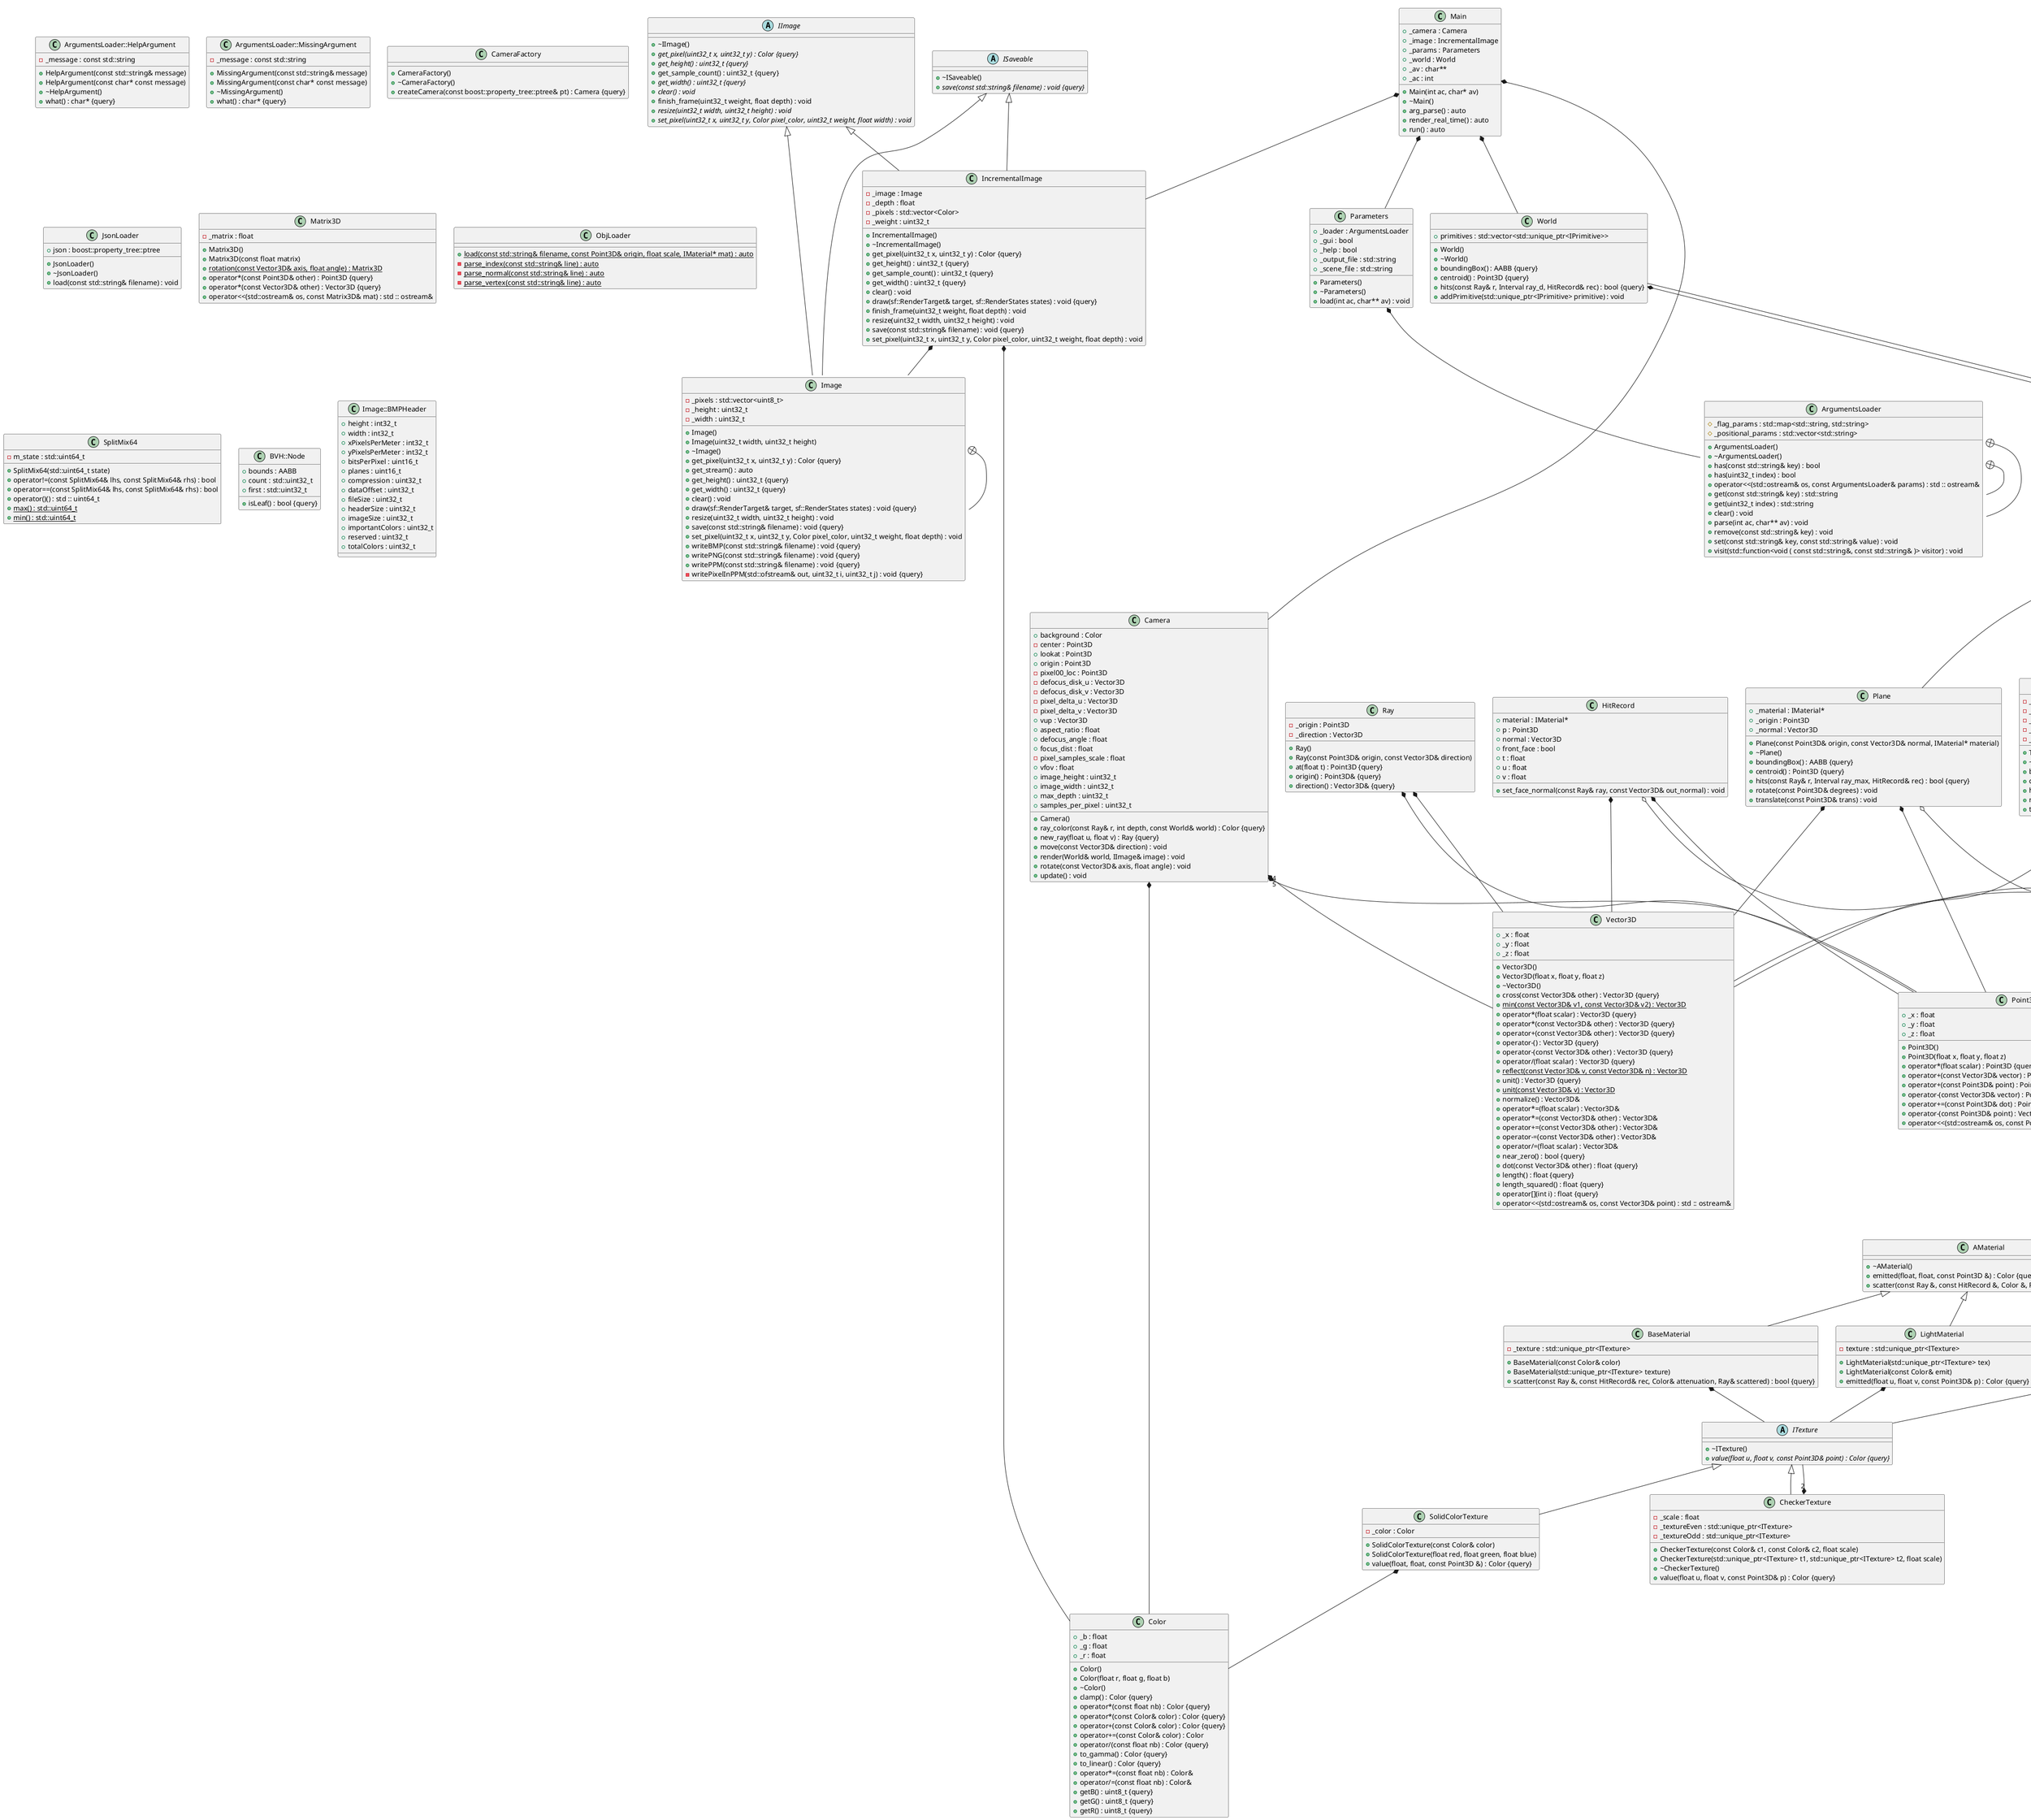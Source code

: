 @startuml





/' Objects '/

class AABB {
	+AABB()
	+AABB(const Interval& x, const Interval& y, const Interval& z)
	+AABB(const Point3D& min, const Point3D& max)
	+~AABB()
	+centroid() : Point3D {query}
	+m_max : Point3D
	+m_min : Point3D
	+hits(const Ray& ray, HitRecord& hitrec) : bool {query}
	+area() : float
	+grow(Point3D p) : void
}


class AMaterial {
	+~AMaterial()
	+emitted(float, float, const Point3D &) : Color {query}
	+scatter(const Ray &, const HitRecord &, Color &, Ray &) : bool {query}
}


class ArgumentsLoader {
	+ArgumentsLoader()
	+~ArgumentsLoader()
	+has(const std::string& key) : bool
	+has(uint32_t index) : bool
	+operator<<(std::ostream& os, const ArgumentsLoader& params) : std :: ostream&
	#_flag_params : std::map<std::string, std::string>
	+get(const std::string& key) : std::string
	+get(uint32_t index) : std::string
	#_positional_params : std::vector<std::string>
	+clear() : void
	+parse(int ac, char** av) : void
	+remove(const std::string& key) : void
	+set(const std::string& key, const std::string& value) : void
	+visit(std::function<void ( const std::string&, const std::string& )> visitor) : void
}


class ArgumentsLoader::HelpArgument {
	+HelpArgument(const std::string& message)
	+HelpArgument(const char* const message)
	+~HelpArgument()
	+what() : char* {query}
	-_message : const std::string
}


class ArgumentsLoader::MissingArgument {
	+MissingArgument(const std::string& message)
	+MissingArgument(const char* const message)
	+~MissingArgument()
	+what() : char* {query}
	-_message : const std::string
}


abstract class BVH {
	+BVH()
	+~BVH()
	+boundingBox() : AABB {query}
	+centroid() : Point3D {query}
	+{abstract} get_triangles() : auto {query}
	+hits(const Ray& r, Interval ray_d, HitRecord& rec) : bool {query}
	+hits_bvh(const Ray& r, Interval ray_d, HitRecord& rec, std::uint32_t node_index) : bool {query}
	-root_node_index : std::uint32_t
	-root_node_index : std::uint32_t
	-root_node_index : std::uint32_t
	-bvh_nodes : std::vector<BVH::Node>
	-prim_indices : std::vector<std::uint32_t>
	+build() : void
	+subdivide(std::uint32_t node_index) : void
	+update_bounds(std::uint32_t node_index) : void
}


class BaseMaterial {
	+BaseMaterial(const Color& color)
	+BaseMaterial(std::unique_ptr<ITexture> texture)
	+scatter(const Ray &, const HitRecord& rec, Color& attenuation, Ray& scattered) : bool {query}
	-_texture : std::unique_ptr<ITexture>
}


class Camera {
	+Camera()
	+background : Color
	+ray_color(const Ray& r, int depth, const World& world) : Color {query}
	-center : Point3D
	+lookat : Point3D
	+origin : Point3D
	-pixel00_loc : Point3D
	+new_ray(float u, float v) : Ray {query}
	-defocus_disk_u : Vector3D
	-defocus_disk_v : Vector3D
	-pixel_delta_u : Vector3D
	-pixel_delta_v : Vector3D
	+vup : Vector3D
	+aspect_ratio : float
	+defocus_angle : float
	+focus_dist : float
	-pixel_samples_scale : float
	+vfov : float
	+image_height : uint32_t
	+image_width : uint32_t
	+max_depth : uint32_t
	+samples_per_pixel : uint32_t
	+move(const Vector3D& direction) : void
	+render(World& world, IImage& image) : void
	+rotate(const Vector3D& axis, float angle) : void
	+update() : void
}


class CameraFactory {
	+CameraFactory()
	+~CameraFactory()
	+createCamera(const boost::property_tree::ptree& pt) : Camera {query}
}


class CheckerTexture {
	+CheckerTexture(const Color& c1, const Color& c2, float scale)
	+CheckerTexture(std::unique_ptr<ITexture> t1, std::unique_ptr<ITexture> t2, float scale)
	+~CheckerTexture()
	+value(float u, float v, const Point3D& p) : Color {query}
	-_scale : float
	-_textureEven : std::unique_ptr<ITexture>
	-_textureOdd : std::unique_ptr<ITexture>
}


class Color {
	+Color()
	+Color(float r, float g, float b)
	+~Color()
	+clamp() : Color {query}
	+operator*(const float nb) : Color {query}
	+operator*(const Color& color) : Color {query}
	+operator+(const Color& color) : Color {query}
	+operator+=(const Color& color) : Color
	+operator/(const float nb) : Color {query}
	+to_gamma() : Color {query}
	+to_linear() : Color {query}
	+operator*=(const float nb) : Color&
	+operator/=(const float nb) : Color&
	+_b : float
	+_g : float
	+_r : float
	+getB() : uint8_t {query}
	+getG() : uint8_t {query}
	+getR() : uint8_t {query}
}


class ColorFactory {
	+ColorFactory()
	+~ColorFactory()
	+createColor(const boost::property_tree::ptree& pt) : Color {query}
}


class HitRecord {
	+material : IMaterial*
	+p : Point3D
	+normal : Vector3D
	+front_face : bool
	+t : float
	+u : float
	+v : float
	+set_face_normal(const Ray& ray, const Vector3D& out_normal) : void
}


abstract class IImage {
	+~IImage()
	+{abstract} get_pixel(uint32_t x, uint32_t y) : Color {query}
	+{abstract} get_height() : uint32_t {query}
	+get_sample_count() : uint32_t {query}
	+{abstract} get_width() : uint32_t {query}
	+{abstract} clear() : void
	+finish_frame(uint32_t weight, float depth) : void
	+{abstract} resize(uint32_t width, uint32_t height) : void
	+{abstract} set_pixel(uint32_t x, uint32_t y, Color pixel_color, uint32_t weight, float width) : void
}


abstract class IMaterial {
	+~IMaterial()
	+{abstract} emitted(float u, float v, const Point3D& point) : Color {query}
	+{abstract} scatter(const Ray& r_in, const HitRecord& rec, Color& attenuation, Ray& scattered) : bool {query}
}


abstract class IPrimitive {
	+~IPrimitive()
	+{abstract} boundingBox() : AABB {query}
	+{abstract} centroid() : Point3D {query}
	+{abstract} hits(const Ray& r, Interval ray_max, HitRecord& rec) : bool {query}
}


abstract class ISaveable {
	+~ISaveable()
	+{abstract} save(const std::string& filename) : void {query}
}


abstract class ITexture {
	+~ITexture()
	+{abstract} value(float u, float v, const Point3D& point) : Color {query}
}


class Image {
	+Image()
	+Image(uint32_t width, uint32_t height)
	+~Image()
	+get_pixel(uint32_t x, uint32_t y) : Color {query}
	+get_stream() : auto
	-_pixels : std::vector<uint8_t>
	-_height : uint32_t
	-_width : uint32_t
	+get_height() : uint32_t {query}
	+get_width() : uint32_t {query}
	+clear() : void
	+draw(sf::RenderTarget& target, sf::RenderStates states) : void {query}
	+resize(uint32_t width, uint32_t height) : void
	+save(const std::string& filename) : void {query}
	+set_pixel(uint32_t x, uint32_t y, Color pixel_color, uint32_t weight, float depth) : void
	+writeBMP(const std::string& filename) : void {query}
	+writePNG(const std::string& filename) : void {query}
	+writePPM(const std::string& filename) : void {query}
	-writePixelInPPM(std::ofstream& out, uint32_t i, uint32_t j) : void {query}
}


class IncrementalImage {
	+IncrementalImage()
	+~IncrementalImage()
	+get_pixel(uint32_t x, uint32_t y) : Color {query}
	-_image : Image
	-_depth : float
	-_pixels : std::vector<Color>
	-_weight : uint32_t
	+get_height() : uint32_t {query}
	+get_sample_count() : uint32_t {query}
	+get_width() : uint32_t {query}
	+clear() : void
	+draw(sf::RenderTarget& target, sf::RenderStates states) : void {query}
	+finish_frame(uint32_t weight, float depth) : void
	+resize(uint32_t width, uint32_t height) : void
	+save(const std::string& filename) : void {query}
	+set_pixel(uint32_t x, uint32_t y, Color pixel_color, uint32_t weight, float depth) : void
}


class Interval {
	+Interval()
	+Interval(float min_, float max_)
	+Interval(const Interval& a, const Interval& b)
	+expand(float delta) : Interval {query}
	+contains(float x) : bool {query}
	+surrounds(float x) : bool {query}
	+clamp(float x) : float {query}
	+max : float
	+min : float
	+size() : float {query}
	+{static} empty : static const Interval
	+{static} universe : static const Interval
}


class JsonLoader {
	+JsonLoader()
	+~JsonLoader()
	+json : boost::property_tree::ptree
	+load(const std::string& filename) : void
}


class LightMaterial {
	+LightMaterial(std::unique_ptr<ITexture> tex)
	+LightMaterial(const Color& emit)
	+emitted(float u, float v, const Point3D& p) : Color {query}
	-texture : std::unique_ptr<ITexture>
}


class Main {
	+Main(int ac, char* av)
	+~Main()
	+_camera : Camera
	+_image : IncrementalImage
	+_params : Parameters
	+_world : World
	+arg_parse() : auto
	+render_real_time() : auto
	+run() : auto
	+_av : char**
	+_ac : int
}


class MaterialFactory {
	+MaterialFactory()
	+~MaterialFactory()
	+createMaterial(const boost::property_tree::ptree& pt) : IMaterial* {query}
}


class Matrix3D {
	+Matrix3D()
	+Matrix3D(const float matrix)
	+{static} rotation(const Vector3D& axis, float angle) : Matrix3D
	+operator*(const Point3D& other) : Point3D {query}
	+operator*(const Vector3D& other) : Vector3D {query}
	-_matrix : float
	+operator<<(std::ostream& os, const Matrix3D& mat) : std :: ostream&
}


class MetalMaterial {
	+MetalMaterial(std::unique_ptr<ITexture> tex, float fuzz)
	+MetalMaterial(const Color& color, float fuzz)
	+scatter(const Ray& r_in, const HitRecord& rec, Color& attenuation, Ray& scattered) : bool {query}
	-_fuzz : float
	-_texture : std::unique_ptr<ITexture>
}


class ObjFactory {
	+ObjFactory()
	+~ObjFactory()
	+createObj(const boost::property_tree::ptree& pt) : std::unique_ptr<Object> {query}
}


class ObjLoader {
	+{static} load(const std::string& filename, const Point3D& origin, float scale, IMaterial* mat) : auto
	-{static} parse_index(const std::string& line) : auto
	-{static} parse_normal(const std::string& line) : auto
	-{static} parse_vertex(const std::string& line) : auto
}


class Object {
	+Object(const Point3D& origin, float scale, IMaterial* mat)
	+~Object()
	+boundingBox() : AABB {query}
	#_material : IMaterial*
	#_origin : Point3D
	+centroid() : Point3D {query}
	+get_triangles() : auto {query}
	+hits(const Ray& ray, Interval ray_d, HitRecord& hitrec) : bool {query}
	#_scale : float
	#triangles : std::vector<std::unique_ptr<IPrimitive>>
	+addTriangle(std::array<Point3D, 3> vertices, std::array<Vector3D, 3> normals) : void
	+addTriangle(std::unique_ptr<TriangleObj> triangle) : void
}


class Parameters {
	+Parameters()
	+~Parameters()
	+_loader : ArgumentsLoader
	+_gui : bool
	+_help : bool
	+_output_file : std::string
	+_scene_file : std::string
	+load(int ac, char** av) : void
}


class Plane {
	+Plane(const Point3D& origin, const Vector3D& normal, IMaterial* material)
	+~Plane()
	+boundingBox() : AABB {query}
	+_material : IMaterial*
	+_origin : Point3D
	+centroid() : Point3D {query}
	+_normal : Vector3D
	+hits(const Ray& r, Interval ray_max, HitRecord& rec) : bool {query}
	+rotate(const Point3D& degrees) : void
	+translate(const Point3D& trans) : void
}


class PlaneFactory {
	+PlaneFactory()
	+~PlaneFactory()
	+createPlane(const boost::property_tree::ptree& pt) : std::unique_ptr<Plane> {query}
}


class Point3D {
	+Point3D()
	+Point3D(float x, float y, float z)
	+operator*(float scalar) : Point3D {query}
	+operator+(const Vector3D& vector) : Point3D {query}
	+operator+(const Point3D& point) : Point3D {query}
	+operator-(const Vector3D& vector) : Point3D {query}
	+operator+=(const Point3D& dot) : Point3D&
	+operator-(const Point3D& point) : Vector3D {query}
	+_x : float
	+_y : float
	+_z : float
	+operator<<(std::ostream& os, const Point3D& point) : std :: ostream&
}


class Point3DFactory {
	+Point3DFactory()
	+~Point3DFactory()
	+createPoint3D(const boost::property_tree::ptree& pt) : Point3D {query}
}


class Random {
	+{static} gen_vec(float min, float max) : Vector3D
	+{static} gen_vec() : Vector3D
	+{static} unit_sphere() : Vector3D
	+{static} unit_vector() : Vector3D
	+{static} gen_int() : auto
	+{static} gen_float(float min, float max) : float
	+{static} gen_float() : float
	-{static} s_RNG : static thread_local Xoshiro128Plus
}


class Ray {
	+Ray()
	+Ray(const Point3D& origin, const Vector3D& direction)
	-_origin : Point3D
	+at(float t) : Point3D {query}
	+origin() : Point3D& {query}
	-_direction : Vector3D
	+direction() : Vector3D& {query}
}


class SolidColorTexture {
	+SolidColorTexture(const Color& color)
	+SolidColorTexture(float red, float green, float blue)
	-_color : Color
	+value(float, float, const Point3D &) : Color {query}
}


class Sphere {
	+Sphere(const Point3D& center, float radius, IMaterial* mat)
	+~Sphere()
	+boundingBox() : AABB {query}
	-material : IMaterial*
	+centroid() : Point3D {query}
	-origin : Point3D
	+hits(const Ray& ray, Interval ray_d, HitRecord& hitrec) : bool {query}
	-_radius : float
	+get_sphere_uv(const Vector3D& p, float& u, float& v) : void {query}
	+translate(const Point3D& trans) : void
}


class SphereFactory {
	+SphereFactory()
	+~SphereFactory()
	+createSphere(const boost::property_tree::ptree& pt) : std::unique_ptr<Sphere> {query}
}


class SplitMix64 {
	+SplitMix64(std::uint64_t state)
	+operator!=(const SplitMix64& lhs, const SplitMix64& rhs) : bool
	+operator==(const SplitMix64& lhs, const SplitMix64& rhs) : bool
	+operator()() : std :: uint64_t
	-m_state : std::uint64_t
	+{static} max() : std::uint64_t
	+{static} min() : std::uint64_t
}


class TextureFactory {
	+TextureFactory()
	+~TextureFactory()
	+createCheckerTexture(const boost::property_tree::ptree& pt) : std::unique_ptr<ITexture> {query}
	+createColorTexture(const boost::property_tree::ptree& pt) : std::unique_ptr<ITexture> {query}
	+createTexture(const boost::property_tree::ptree& pt) : std::unique_ptr<ITexture> {query}
}


class Triangle {
	+Triangle(const Point3D& v0, const Point3D& v1, const Point3D& v2, IMaterial* mat)
	+~Triangle()
	+boundingBox() : AABB {query}
	-_material : IMaterial*
	-_v0 : Point3D
	-_v1 : Point3D
	-_v2 : Point3D
	+centroid() : Point3D {query}
	-_normal : Vector3D
	+hits(const Ray& ray, Interval ray_d, HitRecord& hitrec) : bool {query}
	+rotate(const Point3D& degrees) : void
	+translate(const Point3D& trans) : void
}


class TriangleFactory {
	+TriangleFactory()
	+~TriangleFactory()
	+createTriangle(const boost::property_tree::ptree& pt) : std::unique_ptr<Triangle> {query}
}


class TriangleObj {
	+TriangleObj(const Point3D& v0, const Point3D& v1, const Point3D& v2, const Vector3D& n0, const Vector3D& n1, const Vector3D& n2, IMaterial* mat)
	+TriangleObj(std::array<Point3D, 3> vertices, std::array<Vector3D, 3> normals, IMaterial* mat)
	+~TriangleObj()
	+boundingBox() : AABB {query}
	-_material : IMaterial*
	+centroid() : Point3D {query}
	+hits(const Ray& ray, Interval ray_d, HitRecord& hitrec) : bool {query}
	-_vertices : std::array<Point3D, 3>
	-_normals : std::array<Vector3D, 3>
}


class Vector3D {
	+Vector3D()
	+Vector3D(float x, float y, float z)
	+~Vector3D()
	+cross(const Vector3D& other) : Vector3D {query}
	+{static} min(const Vector3D& v1, const Vector3D& v2) : Vector3D
	+operator*(float scalar) : Vector3D {query}
	+operator*(const Vector3D& other) : Vector3D {query}
	+operator+(const Vector3D& other) : Vector3D {query}
	+operator-() : Vector3D {query}
	+operator-(const Vector3D& other) : Vector3D {query}
	+operator/(float scalar) : Vector3D {query}
	+{static} reflect(const Vector3D& v, const Vector3D& n) : Vector3D
	+unit() : Vector3D {query}
	+{static} unit(const Vector3D& v) : Vector3D
	+normalize() : Vector3D&
	+operator*=(float scalar) : Vector3D&
	+operator*=(const Vector3D& other) : Vector3D&
	+operator+=(const Vector3D& other) : Vector3D&
	+operator-=(const Vector3D& other) : Vector3D&
	+operator/=(float scalar) : Vector3D&
	+near_zero() : bool {query}
	+_x : float
	+_y : float
	+_z : float
	+dot(const Vector3D& other) : float {query}
	+length() : float {query}
	+length_squared() : float {query}
	+operator[](int i) : float {query}
	+operator<<(std::ostream& os, const Vector3D& point) : std :: ostream&
}


class Vector3DFactory {
	+Vector3DFactory()
	+~Vector3DFactory()
	+createVector3D(const boost::property_tree::ptree& pt) : Vector3D {query}
}


class World {
	+World()
	+~World()
	+boundingBox() : AABB {query}
	+centroid() : Point3D {query}
	+hits(const Ray& r, Interval ray_d, HitRecord& rec) : bool {query}
	+primitives : std::vector<std::unique_ptr<IPrimitive>>
	+addPrimitive(std::unique_ptr<IPrimitive> primitive) : void
}


class WorldCreator {
	+WorldCreator()
	+~WorldCreator()
	+createWorld(World& world, const boost::property_tree::ptree& pt) : void {query}
}


class Xoshiro128Plus {
	+Xoshiro128Plus(std::uint64_t seed)
	-m_state : array<std::uint32_t, 4>
	+operator!=(const Xoshiro128Plus& lhs, const Xoshiro128Plus& rhs) : bool
	+operator==(const Xoshiro128Plus& lhs, const Xoshiro128Plus& rhs) : bool
	+operator()() : std :: uint32_t
	+{static} max() : std::uint32_t
	+{static} min() : std::uint32_t
	+{static} rotl(const std::uint32_t x, const int s) : std::uint32_t
	+jump() : void
	+longJump() : void
}


class BVH::Node {
	+bounds : AABB
	+isLeaf() : bool {query}
	+count : std::uint32_t
	+first : std::uint32_t
}


class Image::BMPHeader {
	+height : int32_t
	+width : int32_t
	+xPixelsPerMeter : int32_t
	+yPixelsPerMeter : int32_t
	+bitsPerPixel : uint16_t
	+planes : uint16_t
	+compression : uint32_t
	+dataOffset : uint32_t
	+fileSize : uint32_t
	+headerSize : uint32_t
	+imageSize : uint32_t
	+importantColors : uint32_t
	+reserved : uint32_t
	+totalColors : uint32_t
}





/' Inheritance relationships '/

.AMaterial <|-- .BaseMaterial


.AMaterial <|-- .LightMaterial


.AMaterial <|-- .MetalMaterial


.BVH <|-- .Object


.ColorFactory <|-- .TextureFactory


.IImage <|-- .Image


.IImage <|-- .IncrementalImage


.IMaterial <|-- .AMaterial


.IPrimitive <|-- .Object


.IPrimitive <|-- .Plane


.IPrimitive <|-- .Sphere


.IPrimitive <|-- .Triangle


.IPrimitive <|-- .TriangleObj


.IPrimitive <|-- .World


.ISaveable <|-- .Image


.ISaveable <|-- .IncrementalImage


.ITexture <|-- .CheckerTexture


.ITexture <|-- .SolidColorTexture


.MaterialFactory <|-- .ObjFactory


.MaterialFactory <|-- .PlaneFactory


.MaterialFactory <|-- .SphereFactory


.MaterialFactory <|-- .TriangleFactory


.ObjFactory <|-- .WorldCreator


.PlaneFactory <|-- .WorldCreator


.Point3DFactory <|-- .ObjFactory


.Point3DFactory <|-- .PlaneFactory


.Point3DFactory <|-- .SphereFactory


.Point3DFactory <|-- .TriangleFactory


.SphereFactory <|-- .WorldCreator


.TextureFactory <|-- .MaterialFactory


.TriangleFactory <|-- .WorldCreator


.Vector3DFactory <|-- .PlaneFactory





/' Aggregation relationships '/

.AABB "2" *-- .Point3D


.BVH *-- .BVH


.BVH *-- .BVH::Node


.BVH::Node *-- .AABB


.BaseMaterial *-- .ITexture


.Camera *-- .Color


.Camera "4" *-- .Point3D


.Camera "5" *-- .Vector3D


.CheckerTexture "2" *-- .ITexture


.HitRecord o-- .IMaterial


.HitRecord *-- .Point3D


.HitRecord *-- .Vector3D


.IncrementalImage *-- .Color


.IncrementalImage *-- .Image


.Interval "2" *-- .Interval


.LightMaterial *-- .ITexture


.Main *-- .Camera


.Main *-- .IncrementalImage


.Main *-- .Parameters


.Main *-- .World


.MetalMaterial *-- .ITexture


.Object o-- .IMaterial


.Object *-- .IPrimitive


.Object *-- .Point3D


.Parameters *-- .ArgumentsLoader


.Plane o-- .IMaterial


.Plane *-- .Point3D


.Plane *-- .Vector3D


.Random *-- .Xoshiro128Plus


.Ray *-- .Point3D


.Ray *-- .Vector3D


.SolidColorTexture *-- .Color


.Sphere o-- .IMaterial


.Sphere *-- .Point3D


.Triangle o-- .IMaterial


.Triangle "3" *-- .Point3D


.Triangle *-- .Vector3D


.TriangleObj o-- .IMaterial


.TriangleObj *-- .Point3D


.TriangleObj *-- .Vector3D


.World *-- .IPrimitive






/' Nested objects '/

.ArgumentsLoader +-- .ArgumentsLoader::HelpArgument


.ArgumentsLoader +-- .ArgumentsLoader::MissingArgument


.BVH +-- .BVH::Node


.Image +-- .Image::BMPHeader




@enduml
